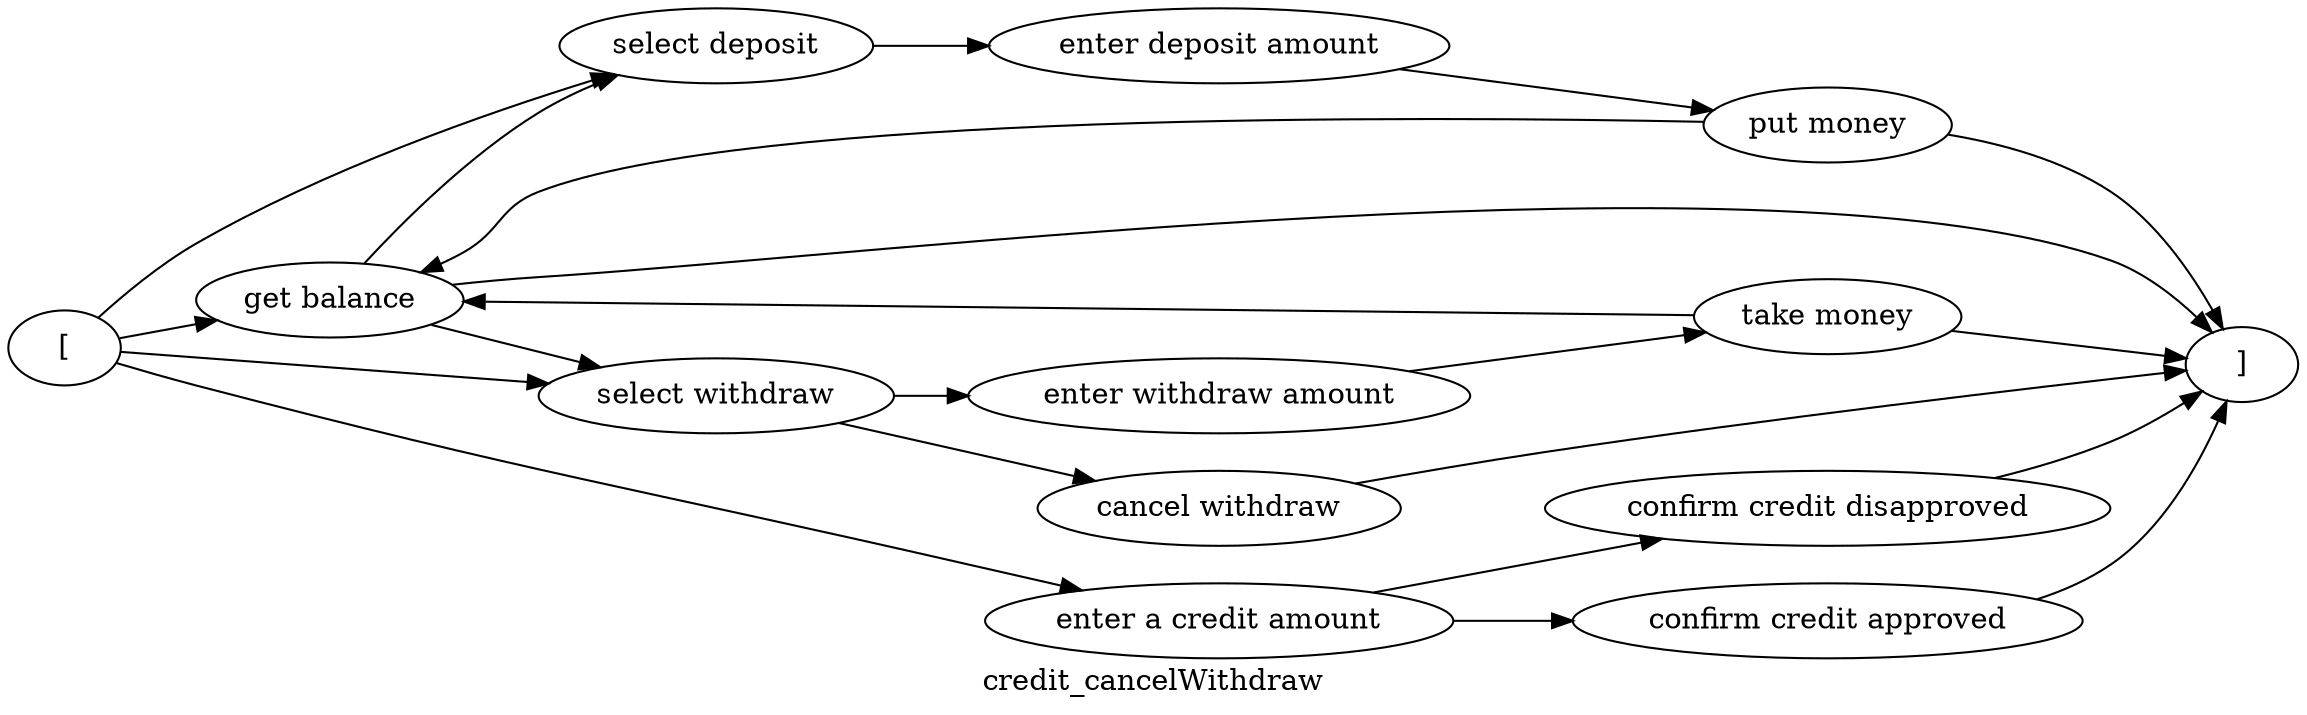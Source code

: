 digraph G {
rankdir = LR
label = "credit_cancelWithdraw";
esg30_vertex2 -> esg30_vertex1;
esg30_vertex0 -> esg30_vertex2;
esg30_vertex2 -> esg30_vertex3;
esg30_vertex0 -> esg30_vertex3;
esg30_vertex3 -> esg30_vertex4;
esg30_vertex4 -> esg30_vertex5;
esg30_vertex5 -> esg30_vertex1;
esg30_vertex5 -> esg30_vertex2;
esg30_vertex2 -> esg30_vertex6;
esg30_vertex0 -> esg30_vertex6;
esg30_vertex6 -> esg30_vertex7;
esg30_vertex7 -> esg30_vertex8;
esg30_vertex8 -> esg30_vertex1;
esg30_vertex8 -> esg30_vertex2;
esg30_vertex0 -> esg30_vertex9;
esg30_vertex10 -> esg30_vertex1;
esg30_vertex9 -> esg30_vertex10;
esg30_vertex9 -> esg30_vertex11;
esg30_vertex11 -> esg30_vertex1;
esg30_vertex6 -> esg30_vertex12;
esg30_vertex12 -> esg30_vertex1;
esg30_vertex2 [label = "get balance"]
esg30_vertex1 [label = "]"]
esg30_vertex0 [label = "["]
esg30_vertex3 [label = "select deposit"]
esg30_vertex4 [label = "enter deposit amount"]
esg30_vertex5 [label = "put money"]
esg30_vertex6 [label = "select withdraw"]
esg30_vertex7 [label = "enter withdraw amount"]
esg30_vertex8 [label = "take money"]
esg30_vertex9 [label = "enter a credit amount"]
esg30_vertex10 [label = "confirm credit approved"]
esg30_vertex11 [label = "confirm credit disapproved"]
esg30_vertex12 [label = "cancel withdraw"]
}
